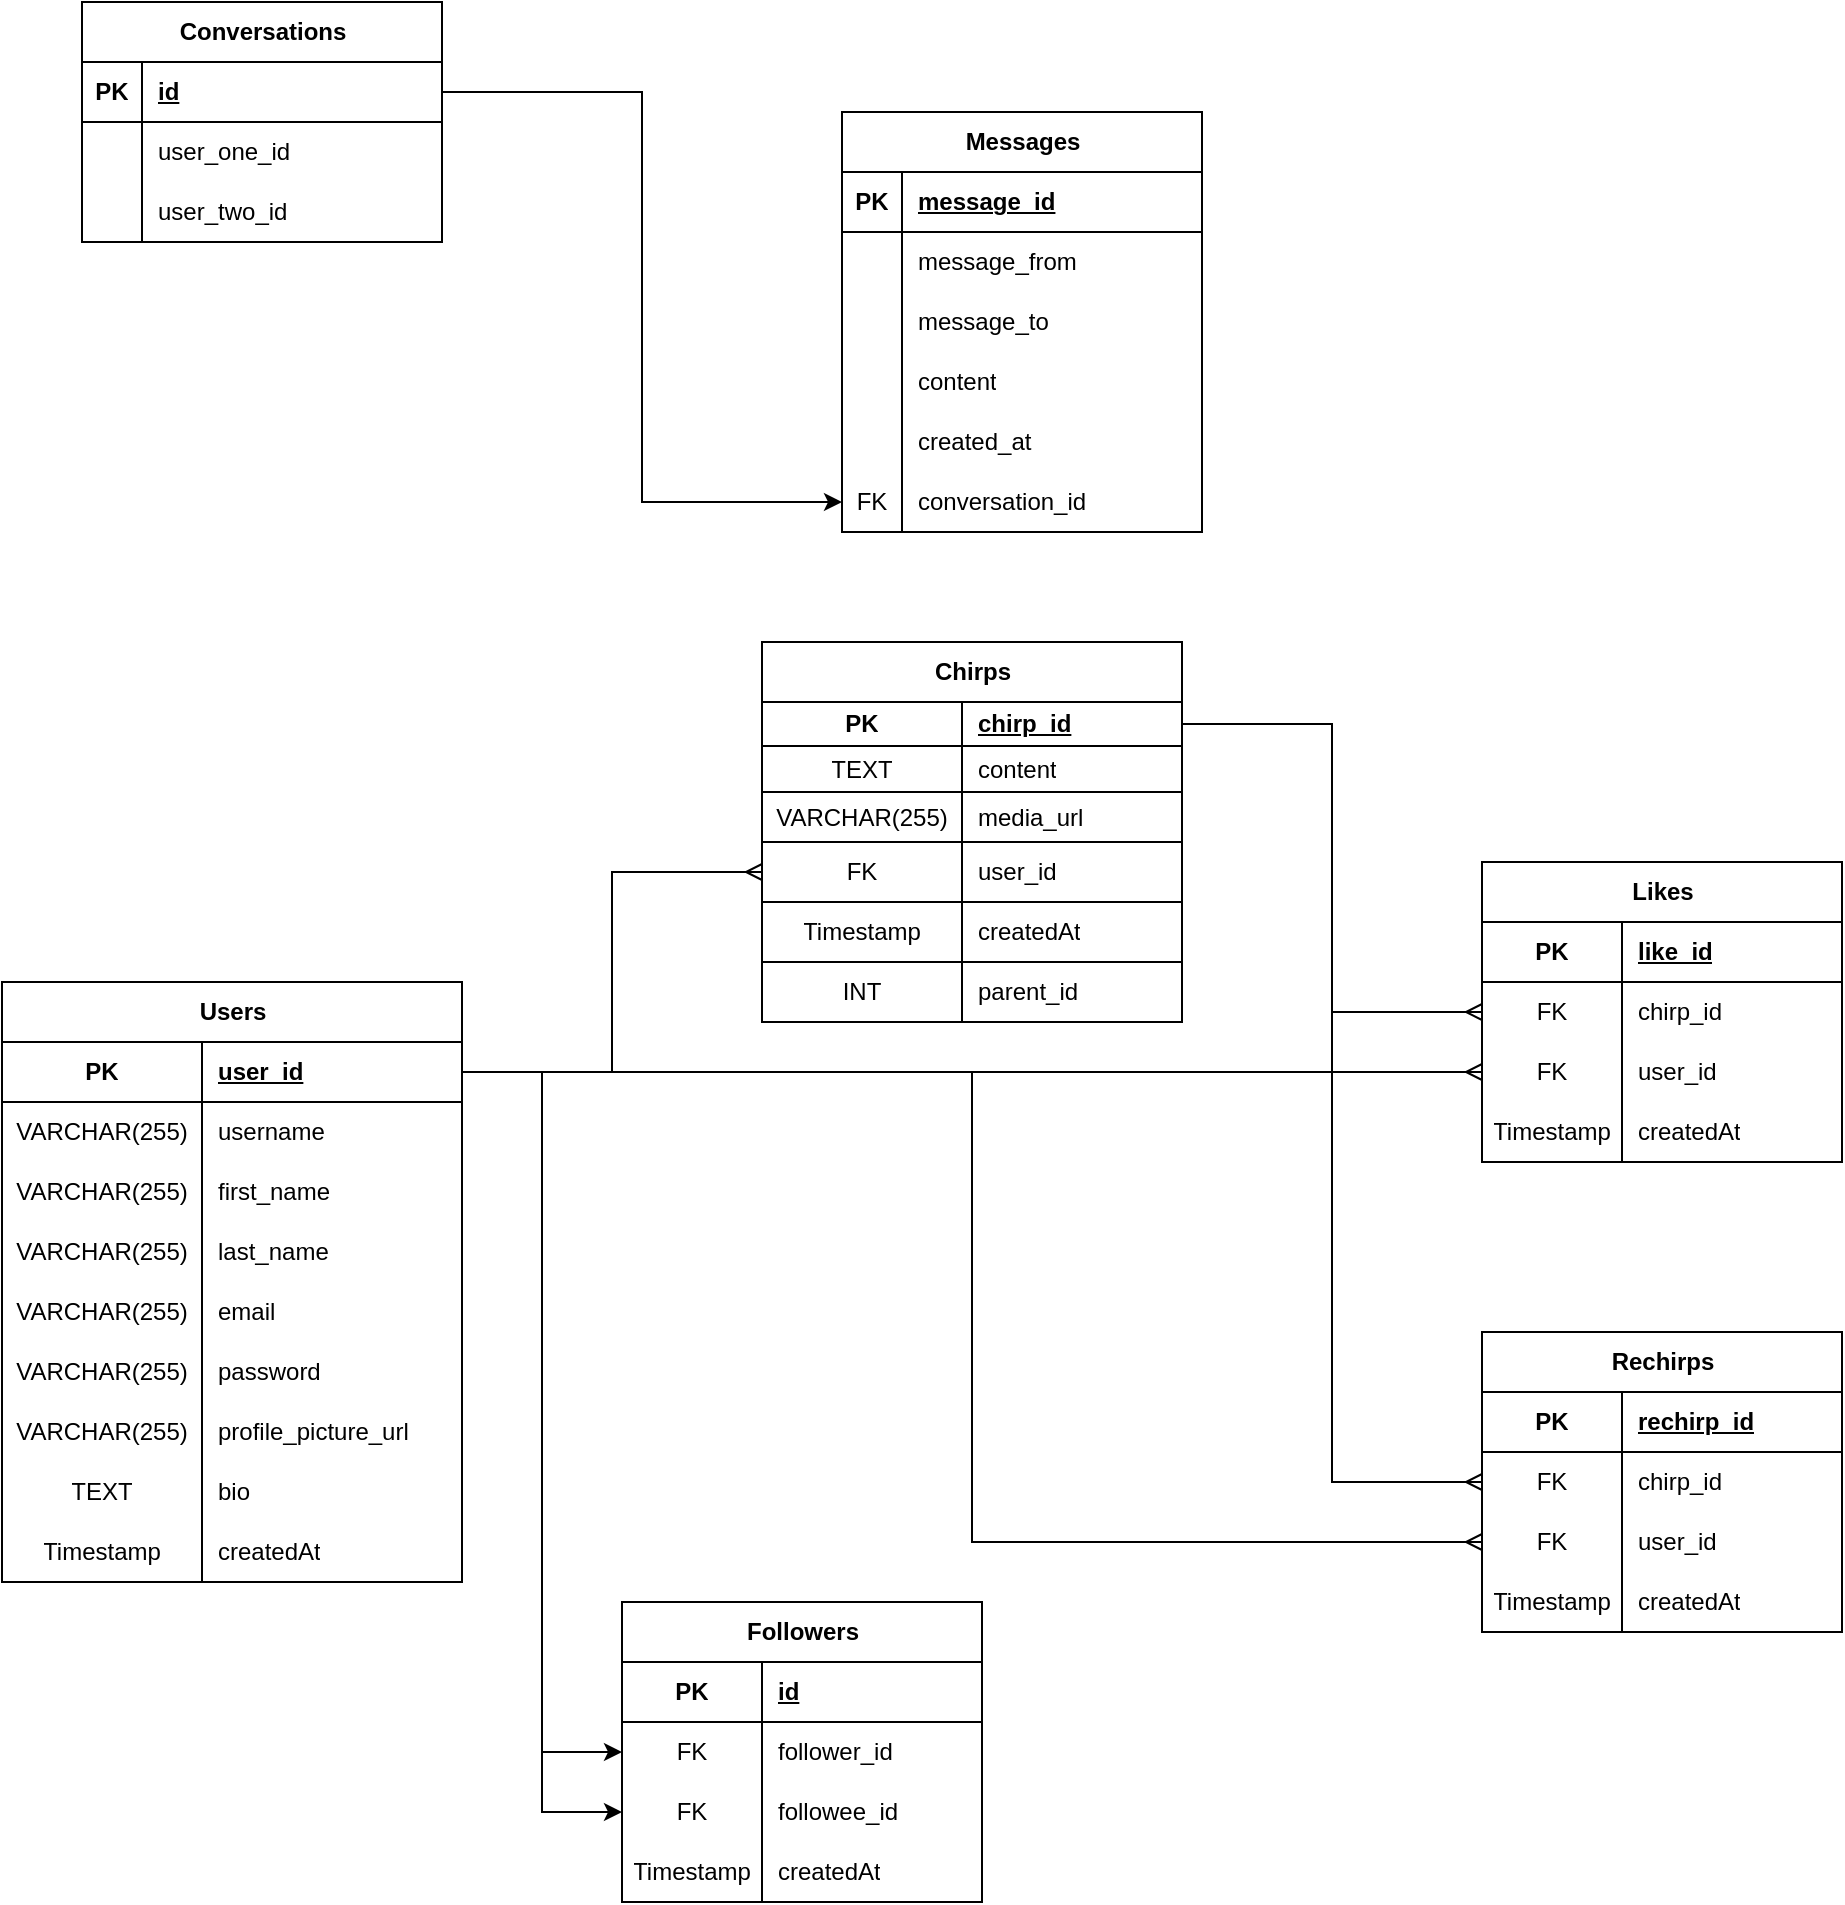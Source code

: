 <mxfile version="25.0.0">
  <diagram name="Page-1" id="9f46799a-70d6-7492-0946-bef42562c5a5">
    <mxGraphModel dx="2074" dy="1948" grid="1" gridSize="10" guides="1" tooltips="1" connect="1" arrows="1" fold="1" page="1" pageScale="1" pageWidth="1100" pageHeight="850" background="none" math="0" shadow="0">
      <root>
        <mxCell id="0" />
        <mxCell id="1" parent="0" />
        <mxCell id="TB1a8uiOFl3QJ2bbC-1j-5" value="Users" style="shape=table;startSize=30;container=1;collapsible=1;childLayout=tableLayout;fixedRows=1;rowLines=0;fontStyle=1;align=center;resizeLast=1;html=1;" parent="1" vertex="1">
          <mxGeometry x="120" y="250" width="230" height="300" as="geometry" />
        </mxCell>
        <mxCell id="TB1a8uiOFl3QJ2bbC-1j-6" value="" style="shape=tableRow;horizontal=0;startSize=0;swimlaneHead=0;swimlaneBody=0;fillColor=none;collapsible=0;dropTarget=0;points=[[0,0.5],[1,0.5]];portConstraint=eastwest;top=0;left=0;right=0;bottom=1;" parent="TB1a8uiOFl3QJ2bbC-1j-5" vertex="1">
          <mxGeometry y="30" width="230" height="30" as="geometry" />
        </mxCell>
        <mxCell id="TB1a8uiOFl3QJ2bbC-1j-7" value="PK" style="shape=partialRectangle;connectable=0;fillColor=none;top=0;left=0;bottom=0;right=0;fontStyle=1;overflow=hidden;whiteSpace=wrap;html=1;" parent="TB1a8uiOFl3QJ2bbC-1j-6" vertex="1">
          <mxGeometry width="100" height="30" as="geometry">
            <mxRectangle width="100" height="30" as="alternateBounds" />
          </mxGeometry>
        </mxCell>
        <mxCell id="TB1a8uiOFl3QJ2bbC-1j-8" value="user_id" style="shape=partialRectangle;connectable=0;fillColor=none;top=0;left=0;bottom=0;right=0;align=left;spacingLeft=6;fontStyle=5;overflow=hidden;whiteSpace=wrap;html=1;" parent="TB1a8uiOFl3QJ2bbC-1j-6" vertex="1">
          <mxGeometry x="100" width="130" height="30" as="geometry">
            <mxRectangle width="130" height="30" as="alternateBounds" />
          </mxGeometry>
        </mxCell>
        <mxCell id="TB1a8uiOFl3QJ2bbC-1j-9" value="" style="shape=tableRow;horizontal=0;startSize=0;swimlaneHead=0;swimlaneBody=0;fillColor=none;collapsible=0;dropTarget=0;points=[[0,0.5],[1,0.5]];portConstraint=eastwest;top=0;left=0;right=0;bottom=0;" parent="TB1a8uiOFl3QJ2bbC-1j-5" vertex="1">
          <mxGeometry y="60" width="230" height="30" as="geometry" />
        </mxCell>
        <mxCell id="TB1a8uiOFl3QJ2bbC-1j-10" value="VARCHAR(255)" style="shape=partialRectangle;connectable=0;fillColor=none;top=0;left=0;bottom=0;right=0;editable=1;overflow=hidden;whiteSpace=wrap;html=1;" parent="TB1a8uiOFl3QJ2bbC-1j-9" vertex="1">
          <mxGeometry width="100" height="30" as="geometry">
            <mxRectangle width="100" height="30" as="alternateBounds" />
          </mxGeometry>
        </mxCell>
        <mxCell id="TB1a8uiOFl3QJ2bbC-1j-11" value="username" style="shape=partialRectangle;connectable=0;fillColor=none;top=0;left=0;bottom=0;right=0;align=left;spacingLeft=6;overflow=hidden;whiteSpace=wrap;html=1;" parent="TB1a8uiOFl3QJ2bbC-1j-9" vertex="1">
          <mxGeometry x="100" width="130" height="30" as="geometry">
            <mxRectangle width="130" height="30" as="alternateBounds" />
          </mxGeometry>
        </mxCell>
        <mxCell id="TB1a8uiOFl3QJ2bbC-1j-12" value="" style="shape=tableRow;horizontal=0;startSize=0;swimlaneHead=0;swimlaneBody=0;fillColor=none;collapsible=0;dropTarget=0;points=[[0,0.5],[1,0.5]];portConstraint=eastwest;top=0;left=0;right=0;bottom=0;" parent="TB1a8uiOFl3QJ2bbC-1j-5" vertex="1">
          <mxGeometry y="90" width="230" height="30" as="geometry" />
        </mxCell>
        <mxCell id="TB1a8uiOFl3QJ2bbC-1j-13" value="VARCHAR(255)" style="shape=partialRectangle;connectable=0;fillColor=none;top=0;left=0;bottom=0;right=0;editable=1;overflow=hidden;whiteSpace=wrap;html=1;" parent="TB1a8uiOFl3QJ2bbC-1j-12" vertex="1">
          <mxGeometry width="100" height="30" as="geometry">
            <mxRectangle width="100" height="30" as="alternateBounds" />
          </mxGeometry>
        </mxCell>
        <mxCell id="TB1a8uiOFl3QJ2bbC-1j-14" value="first_name" style="shape=partialRectangle;connectable=0;fillColor=none;top=0;left=0;bottom=0;right=0;align=left;spacingLeft=6;overflow=hidden;whiteSpace=wrap;html=1;" parent="TB1a8uiOFl3QJ2bbC-1j-12" vertex="1">
          <mxGeometry x="100" width="130" height="30" as="geometry">
            <mxRectangle width="130" height="30" as="alternateBounds" />
          </mxGeometry>
        </mxCell>
        <mxCell id="TB1a8uiOFl3QJ2bbC-1j-15" value="" style="shape=tableRow;horizontal=0;startSize=0;swimlaneHead=0;swimlaneBody=0;fillColor=none;collapsible=0;dropTarget=0;points=[[0,0.5],[1,0.5]];portConstraint=eastwest;top=0;left=0;right=0;bottom=0;" parent="TB1a8uiOFl3QJ2bbC-1j-5" vertex="1">
          <mxGeometry y="120" width="230" height="30" as="geometry" />
        </mxCell>
        <mxCell id="TB1a8uiOFl3QJ2bbC-1j-16" value="VARCHAR(255)" style="shape=partialRectangle;connectable=0;fillColor=none;top=0;left=0;bottom=0;right=0;editable=1;overflow=hidden;whiteSpace=wrap;html=1;" parent="TB1a8uiOFl3QJ2bbC-1j-15" vertex="1">
          <mxGeometry width="100" height="30" as="geometry">
            <mxRectangle width="100" height="30" as="alternateBounds" />
          </mxGeometry>
        </mxCell>
        <mxCell id="TB1a8uiOFl3QJ2bbC-1j-17" value="last_name" style="shape=partialRectangle;connectable=0;fillColor=none;top=0;left=0;bottom=0;right=0;align=left;spacingLeft=6;overflow=hidden;whiteSpace=wrap;html=1;" parent="TB1a8uiOFl3QJ2bbC-1j-15" vertex="1">
          <mxGeometry x="100" width="130" height="30" as="geometry">
            <mxRectangle width="130" height="30" as="alternateBounds" />
          </mxGeometry>
        </mxCell>
        <mxCell id="TB1a8uiOFl3QJ2bbC-1j-79" style="shape=tableRow;horizontal=0;startSize=0;swimlaneHead=0;swimlaneBody=0;fillColor=none;collapsible=0;dropTarget=0;points=[[0,0.5],[1,0.5]];portConstraint=eastwest;top=0;left=0;right=0;bottom=0;" parent="TB1a8uiOFl3QJ2bbC-1j-5" vertex="1">
          <mxGeometry y="150" width="230" height="30" as="geometry" />
        </mxCell>
        <mxCell id="TB1a8uiOFl3QJ2bbC-1j-80" value="VARCHAR(255)" style="shape=partialRectangle;connectable=0;fillColor=none;top=0;left=0;bottom=0;right=0;editable=1;overflow=hidden;whiteSpace=wrap;html=1;" parent="TB1a8uiOFl3QJ2bbC-1j-79" vertex="1">
          <mxGeometry width="100" height="30" as="geometry">
            <mxRectangle width="100" height="30" as="alternateBounds" />
          </mxGeometry>
        </mxCell>
        <mxCell id="TB1a8uiOFl3QJ2bbC-1j-81" value="email" style="shape=partialRectangle;connectable=0;fillColor=none;top=0;left=0;bottom=0;right=0;align=left;spacingLeft=6;overflow=hidden;whiteSpace=wrap;html=1;" parent="TB1a8uiOFl3QJ2bbC-1j-79" vertex="1">
          <mxGeometry x="100" width="130" height="30" as="geometry">
            <mxRectangle width="130" height="30" as="alternateBounds" />
          </mxGeometry>
        </mxCell>
        <mxCell id="TB1a8uiOFl3QJ2bbC-1j-82" style="shape=tableRow;horizontal=0;startSize=0;swimlaneHead=0;swimlaneBody=0;fillColor=none;collapsible=0;dropTarget=0;points=[[0,0.5],[1,0.5]];portConstraint=eastwest;top=0;left=0;right=0;bottom=0;" parent="TB1a8uiOFl3QJ2bbC-1j-5" vertex="1">
          <mxGeometry y="180" width="230" height="30" as="geometry" />
        </mxCell>
        <mxCell id="TB1a8uiOFl3QJ2bbC-1j-83" value="VARCHAR(255)" style="shape=partialRectangle;connectable=0;fillColor=none;top=0;left=0;bottom=0;right=0;editable=1;overflow=hidden;whiteSpace=wrap;html=1;" parent="TB1a8uiOFl3QJ2bbC-1j-82" vertex="1">
          <mxGeometry width="100" height="30" as="geometry">
            <mxRectangle width="100" height="30" as="alternateBounds" />
          </mxGeometry>
        </mxCell>
        <mxCell id="TB1a8uiOFl3QJ2bbC-1j-84" value="password" style="shape=partialRectangle;connectable=0;fillColor=none;top=0;left=0;bottom=0;right=0;align=left;spacingLeft=6;overflow=hidden;whiteSpace=wrap;html=1;" parent="TB1a8uiOFl3QJ2bbC-1j-82" vertex="1">
          <mxGeometry x="100" width="130" height="30" as="geometry">
            <mxRectangle width="130" height="30" as="alternateBounds" />
          </mxGeometry>
        </mxCell>
        <mxCell id="TB1a8uiOFl3QJ2bbC-1j-85" style="shape=tableRow;horizontal=0;startSize=0;swimlaneHead=0;swimlaneBody=0;fillColor=none;collapsible=0;dropTarget=0;points=[[0,0.5],[1,0.5]];portConstraint=eastwest;top=0;left=0;right=0;bottom=0;" parent="TB1a8uiOFl3QJ2bbC-1j-5" vertex="1">
          <mxGeometry y="210" width="230" height="30" as="geometry" />
        </mxCell>
        <mxCell id="TB1a8uiOFl3QJ2bbC-1j-86" value="VARCHAR(255)" style="shape=partialRectangle;connectable=0;fillColor=none;top=0;left=0;bottom=0;right=0;editable=1;overflow=hidden;whiteSpace=wrap;html=1;" parent="TB1a8uiOFl3QJ2bbC-1j-85" vertex="1">
          <mxGeometry width="100" height="30" as="geometry">
            <mxRectangle width="100" height="30" as="alternateBounds" />
          </mxGeometry>
        </mxCell>
        <mxCell id="TB1a8uiOFl3QJ2bbC-1j-87" value="profile_picture_url" style="shape=partialRectangle;connectable=0;fillColor=none;top=0;left=0;bottom=0;right=0;align=left;spacingLeft=6;overflow=hidden;whiteSpace=wrap;html=1;" parent="TB1a8uiOFl3QJ2bbC-1j-85" vertex="1">
          <mxGeometry x="100" width="130" height="30" as="geometry">
            <mxRectangle width="130" height="30" as="alternateBounds" />
          </mxGeometry>
        </mxCell>
        <mxCell id="TB1a8uiOFl3QJ2bbC-1j-88" style="shape=tableRow;horizontal=0;startSize=0;swimlaneHead=0;swimlaneBody=0;fillColor=none;collapsible=0;dropTarget=0;points=[[0,0.5],[1,0.5]];portConstraint=eastwest;top=0;left=0;right=0;bottom=0;" parent="TB1a8uiOFl3QJ2bbC-1j-5" vertex="1">
          <mxGeometry y="240" width="230" height="30" as="geometry" />
        </mxCell>
        <mxCell id="TB1a8uiOFl3QJ2bbC-1j-89" value="TEXT" style="shape=partialRectangle;connectable=0;fillColor=none;top=0;left=0;bottom=0;right=0;editable=1;overflow=hidden;whiteSpace=wrap;html=1;" parent="TB1a8uiOFl3QJ2bbC-1j-88" vertex="1">
          <mxGeometry width="100" height="30" as="geometry">
            <mxRectangle width="100" height="30" as="alternateBounds" />
          </mxGeometry>
        </mxCell>
        <mxCell id="TB1a8uiOFl3QJ2bbC-1j-90" value="bio" style="shape=partialRectangle;connectable=0;fillColor=none;top=0;left=0;bottom=0;right=0;align=left;spacingLeft=6;overflow=hidden;whiteSpace=wrap;html=1;" parent="TB1a8uiOFl3QJ2bbC-1j-88" vertex="1">
          <mxGeometry x="100" width="130" height="30" as="geometry">
            <mxRectangle width="130" height="30" as="alternateBounds" />
          </mxGeometry>
        </mxCell>
        <mxCell id="TB1a8uiOFl3QJ2bbC-1j-154" style="shape=tableRow;horizontal=0;startSize=0;swimlaneHead=0;swimlaneBody=0;fillColor=none;collapsible=0;dropTarget=0;points=[[0,0.5],[1,0.5]];portConstraint=eastwest;top=0;left=0;right=0;bottom=0;" parent="TB1a8uiOFl3QJ2bbC-1j-5" vertex="1">
          <mxGeometry y="270" width="230" height="30" as="geometry" />
        </mxCell>
        <mxCell id="TB1a8uiOFl3QJ2bbC-1j-155" value="Timestamp" style="shape=partialRectangle;connectable=0;fillColor=none;top=0;left=0;bottom=0;right=0;editable=1;overflow=hidden;whiteSpace=wrap;html=1;" parent="TB1a8uiOFl3QJ2bbC-1j-154" vertex="1">
          <mxGeometry width="100" height="30" as="geometry">
            <mxRectangle width="100" height="30" as="alternateBounds" />
          </mxGeometry>
        </mxCell>
        <mxCell id="TB1a8uiOFl3QJ2bbC-1j-156" value="createdAt" style="shape=partialRectangle;connectable=0;fillColor=none;top=0;left=0;bottom=0;right=0;align=left;spacingLeft=6;overflow=hidden;whiteSpace=wrap;html=1;" parent="TB1a8uiOFl3QJ2bbC-1j-154" vertex="1">
          <mxGeometry x="100" width="130" height="30" as="geometry">
            <mxRectangle width="130" height="30" as="alternateBounds" />
          </mxGeometry>
        </mxCell>
        <mxCell id="TB1a8uiOFl3QJ2bbC-1j-39" value="Chirps" style="shape=table;startSize=30;container=1;collapsible=1;childLayout=tableLayout;fixedRows=1;rowLines=1;fontStyle=1;align=center;resizeLast=0;html=1;resizeLastRow=0;" parent="1" vertex="1">
          <mxGeometry x="500" y="80" width="210" height="190" as="geometry" />
        </mxCell>
        <mxCell id="TB1a8uiOFl3QJ2bbC-1j-40" value="" style="shape=tableRow;horizontal=0;startSize=0;swimlaneHead=0;swimlaneBody=0;fillColor=none;collapsible=0;dropTarget=0;points=[[0,0.5],[1,0.5]];portConstraint=eastwest;top=0;left=0;right=0;bottom=1;" parent="TB1a8uiOFl3QJ2bbC-1j-39" vertex="1">
          <mxGeometry y="30" width="210" height="22" as="geometry" />
        </mxCell>
        <mxCell id="TB1a8uiOFl3QJ2bbC-1j-41" value="PK" style="shape=partialRectangle;connectable=0;fillColor=none;top=0;left=0;bottom=0;right=0;fontStyle=1;overflow=hidden;whiteSpace=wrap;html=1;" parent="TB1a8uiOFl3QJ2bbC-1j-40" vertex="1">
          <mxGeometry width="100" height="22" as="geometry">
            <mxRectangle width="100" height="22" as="alternateBounds" />
          </mxGeometry>
        </mxCell>
        <mxCell id="TB1a8uiOFl3QJ2bbC-1j-42" value="chirp_id" style="shape=partialRectangle;connectable=0;fillColor=none;top=0;left=0;bottom=0;right=0;align=left;spacingLeft=6;fontStyle=5;overflow=hidden;whiteSpace=wrap;html=1;" parent="TB1a8uiOFl3QJ2bbC-1j-40" vertex="1">
          <mxGeometry x="100" width="110" height="22" as="geometry">
            <mxRectangle width="110" height="22" as="alternateBounds" />
          </mxGeometry>
        </mxCell>
        <mxCell id="TB1a8uiOFl3QJ2bbC-1j-43" value="" style="shape=tableRow;horizontal=0;startSize=0;swimlaneHead=0;swimlaneBody=0;fillColor=none;collapsible=0;dropTarget=0;points=[[0,0.5],[1,0.5]];portConstraint=eastwest;top=0;left=0;right=0;bottom=0;" parent="TB1a8uiOFl3QJ2bbC-1j-39" vertex="1">
          <mxGeometry y="52" width="210" height="23" as="geometry" />
        </mxCell>
        <mxCell id="TB1a8uiOFl3QJ2bbC-1j-44" value="TEXT" style="shape=partialRectangle;connectable=0;fillColor=none;top=0;left=0;bottom=0;right=0;editable=1;overflow=hidden;whiteSpace=wrap;html=1;" parent="TB1a8uiOFl3QJ2bbC-1j-43" vertex="1">
          <mxGeometry width="100" height="23" as="geometry">
            <mxRectangle width="100" height="23" as="alternateBounds" />
          </mxGeometry>
        </mxCell>
        <mxCell id="TB1a8uiOFl3QJ2bbC-1j-45" value="content" style="shape=partialRectangle;connectable=0;fillColor=none;top=0;left=0;bottom=0;right=0;align=left;spacingLeft=6;overflow=hidden;whiteSpace=wrap;html=1;" parent="TB1a8uiOFl3QJ2bbC-1j-43" vertex="1">
          <mxGeometry x="100" width="110" height="23" as="geometry">
            <mxRectangle width="110" height="23" as="alternateBounds" />
          </mxGeometry>
        </mxCell>
        <mxCell id="TB1a8uiOFl3QJ2bbC-1j-46" value="" style="shape=tableRow;horizontal=0;startSize=0;swimlaneHead=0;swimlaneBody=0;fillColor=none;collapsible=0;dropTarget=0;points=[[0,0.5],[1,0.5]];portConstraint=eastwest;top=0;left=0;right=0;bottom=0;" parent="TB1a8uiOFl3QJ2bbC-1j-39" vertex="1">
          <mxGeometry y="75" width="210" height="25" as="geometry" />
        </mxCell>
        <mxCell id="TB1a8uiOFl3QJ2bbC-1j-47" value="VARCHAR(255)" style="shape=partialRectangle;connectable=0;fillColor=none;top=0;left=0;bottom=0;right=0;editable=1;overflow=hidden;whiteSpace=wrap;html=1;" parent="TB1a8uiOFl3QJ2bbC-1j-46" vertex="1">
          <mxGeometry width="100" height="25" as="geometry">
            <mxRectangle width="100" height="25" as="alternateBounds" />
          </mxGeometry>
        </mxCell>
        <mxCell id="TB1a8uiOFl3QJ2bbC-1j-48" value="media_url" style="shape=partialRectangle;connectable=0;fillColor=none;top=0;left=0;bottom=0;right=0;align=left;spacingLeft=6;overflow=hidden;whiteSpace=wrap;html=1;" parent="TB1a8uiOFl3QJ2bbC-1j-46" vertex="1">
          <mxGeometry x="100" width="110" height="25" as="geometry">
            <mxRectangle width="110" height="25" as="alternateBounds" />
          </mxGeometry>
        </mxCell>
        <mxCell id="TB1a8uiOFl3QJ2bbC-1j-49" value="" style="shape=tableRow;horizontal=0;startSize=0;swimlaneHead=0;swimlaneBody=0;fillColor=none;collapsible=0;dropTarget=0;points=[[0,0.5],[1,0.5]];portConstraint=eastwest;top=0;left=0;right=0;bottom=0;" parent="TB1a8uiOFl3QJ2bbC-1j-39" vertex="1">
          <mxGeometry y="100" width="210" height="30" as="geometry" />
        </mxCell>
        <mxCell id="TB1a8uiOFl3QJ2bbC-1j-50" value="FK" style="shape=partialRectangle;connectable=0;fillColor=none;top=0;left=0;bottom=0;right=0;editable=1;overflow=hidden;whiteSpace=wrap;html=1;" parent="TB1a8uiOFl3QJ2bbC-1j-49" vertex="1">
          <mxGeometry width="100" height="30" as="geometry">
            <mxRectangle width="100" height="30" as="alternateBounds" />
          </mxGeometry>
        </mxCell>
        <mxCell id="TB1a8uiOFl3QJ2bbC-1j-51" value="user_id" style="shape=partialRectangle;connectable=0;fillColor=none;top=0;left=0;bottom=0;right=0;align=left;spacingLeft=6;overflow=hidden;whiteSpace=wrap;html=1;" parent="TB1a8uiOFl3QJ2bbC-1j-49" vertex="1">
          <mxGeometry x="100" width="110" height="30" as="geometry">
            <mxRectangle width="110" height="30" as="alternateBounds" />
          </mxGeometry>
        </mxCell>
        <mxCell id="TB1a8uiOFl3QJ2bbC-1j-151" style="shape=tableRow;horizontal=0;startSize=0;swimlaneHead=0;swimlaneBody=0;fillColor=none;collapsible=0;dropTarget=0;points=[[0,0.5],[1,0.5]];portConstraint=eastwest;top=0;left=0;right=0;bottom=0;" parent="TB1a8uiOFl3QJ2bbC-1j-39" vertex="1">
          <mxGeometry y="130" width="210" height="30" as="geometry" />
        </mxCell>
        <mxCell id="TB1a8uiOFl3QJ2bbC-1j-152" value="Timestamp" style="shape=partialRectangle;connectable=0;fillColor=none;top=0;left=0;bottom=0;right=0;editable=1;overflow=hidden;whiteSpace=wrap;html=1;" parent="TB1a8uiOFl3QJ2bbC-1j-151" vertex="1">
          <mxGeometry width="100" height="30" as="geometry">
            <mxRectangle width="100" height="30" as="alternateBounds" />
          </mxGeometry>
        </mxCell>
        <mxCell id="TB1a8uiOFl3QJ2bbC-1j-153" value="createdAt" style="shape=partialRectangle;connectable=0;fillColor=none;top=0;left=0;bottom=0;right=0;align=left;spacingLeft=6;overflow=hidden;whiteSpace=wrap;html=1;" parent="TB1a8uiOFl3QJ2bbC-1j-151" vertex="1">
          <mxGeometry x="100" width="110" height="30" as="geometry">
            <mxRectangle width="110" height="30" as="alternateBounds" />
          </mxGeometry>
        </mxCell>
        <mxCell id="TB1a8uiOFl3QJ2bbC-1j-173" style="shape=tableRow;horizontal=0;startSize=0;swimlaneHead=0;swimlaneBody=0;fillColor=none;collapsible=0;dropTarget=0;points=[[0,0.5],[1,0.5]];portConstraint=eastwest;top=0;left=0;right=0;bottom=0;" parent="TB1a8uiOFl3QJ2bbC-1j-39" vertex="1">
          <mxGeometry y="160" width="210" height="30" as="geometry" />
        </mxCell>
        <mxCell id="TB1a8uiOFl3QJ2bbC-1j-174" value="INT" style="shape=partialRectangle;connectable=0;fillColor=none;top=0;left=0;bottom=0;right=0;editable=1;overflow=hidden;whiteSpace=wrap;html=1;" parent="TB1a8uiOFl3QJ2bbC-1j-173" vertex="1">
          <mxGeometry width="100" height="30" as="geometry">
            <mxRectangle width="100" height="30" as="alternateBounds" />
          </mxGeometry>
        </mxCell>
        <mxCell id="TB1a8uiOFl3QJ2bbC-1j-175" value="parent_id" style="shape=partialRectangle;connectable=0;fillColor=none;top=0;left=0;bottom=0;right=0;align=left;spacingLeft=6;overflow=hidden;whiteSpace=wrap;html=1;" parent="TB1a8uiOFl3QJ2bbC-1j-173" vertex="1">
          <mxGeometry x="100" width="110" height="30" as="geometry">
            <mxRectangle width="110" height="30" as="alternateBounds" />
          </mxGeometry>
        </mxCell>
        <mxCell id="TB1a8uiOFl3QJ2bbC-1j-96" value="Rechirps" style="shape=table;startSize=30;container=1;collapsible=1;childLayout=tableLayout;fixedRows=1;rowLines=0;fontStyle=1;align=center;resizeLast=1;html=1;" parent="1" vertex="1">
          <mxGeometry x="860" y="425" width="180" height="150" as="geometry" />
        </mxCell>
        <mxCell id="TB1a8uiOFl3QJ2bbC-1j-97" value="" style="shape=tableRow;horizontal=0;startSize=0;swimlaneHead=0;swimlaneBody=0;fillColor=none;collapsible=0;dropTarget=0;points=[[0,0.5],[1,0.5]];portConstraint=eastwest;top=0;left=0;right=0;bottom=1;" parent="TB1a8uiOFl3QJ2bbC-1j-96" vertex="1">
          <mxGeometry y="30" width="180" height="30" as="geometry" />
        </mxCell>
        <mxCell id="TB1a8uiOFl3QJ2bbC-1j-98" value="PK" style="shape=partialRectangle;connectable=0;fillColor=none;top=0;left=0;bottom=0;right=0;fontStyle=1;overflow=hidden;whiteSpace=wrap;html=1;" parent="TB1a8uiOFl3QJ2bbC-1j-97" vertex="1">
          <mxGeometry width="70" height="30" as="geometry">
            <mxRectangle width="70" height="30" as="alternateBounds" />
          </mxGeometry>
        </mxCell>
        <mxCell id="TB1a8uiOFl3QJ2bbC-1j-99" value="rechirp_id" style="shape=partialRectangle;connectable=0;fillColor=none;top=0;left=0;bottom=0;right=0;align=left;spacingLeft=6;fontStyle=5;overflow=hidden;whiteSpace=wrap;html=1;" parent="TB1a8uiOFl3QJ2bbC-1j-97" vertex="1">
          <mxGeometry x="70" width="110" height="30" as="geometry">
            <mxRectangle width="110" height="30" as="alternateBounds" />
          </mxGeometry>
        </mxCell>
        <mxCell id="TB1a8uiOFl3QJ2bbC-1j-100" value="" style="shape=tableRow;horizontal=0;startSize=0;swimlaneHead=0;swimlaneBody=0;fillColor=none;collapsible=0;dropTarget=0;points=[[0,0.5],[1,0.5]];portConstraint=eastwest;top=0;left=0;right=0;bottom=0;" parent="TB1a8uiOFl3QJ2bbC-1j-96" vertex="1">
          <mxGeometry y="60" width="180" height="30" as="geometry" />
        </mxCell>
        <mxCell id="TB1a8uiOFl3QJ2bbC-1j-101" value="FK" style="shape=partialRectangle;connectable=0;fillColor=none;top=0;left=0;bottom=0;right=0;editable=1;overflow=hidden;whiteSpace=wrap;html=1;" parent="TB1a8uiOFl3QJ2bbC-1j-100" vertex="1">
          <mxGeometry width="70" height="30" as="geometry">
            <mxRectangle width="70" height="30" as="alternateBounds" />
          </mxGeometry>
        </mxCell>
        <mxCell id="TB1a8uiOFl3QJ2bbC-1j-102" value="chirp_id" style="shape=partialRectangle;connectable=0;fillColor=none;top=0;left=0;bottom=0;right=0;align=left;spacingLeft=6;overflow=hidden;whiteSpace=wrap;html=1;" parent="TB1a8uiOFl3QJ2bbC-1j-100" vertex="1">
          <mxGeometry x="70" width="110" height="30" as="geometry">
            <mxRectangle width="110" height="30" as="alternateBounds" />
          </mxGeometry>
        </mxCell>
        <mxCell id="TB1a8uiOFl3QJ2bbC-1j-103" value="" style="shape=tableRow;horizontal=0;startSize=0;swimlaneHead=0;swimlaneBody=0;fillColor=none;collapsible=0;dropTarget=0;points=[[0,0.5],[1,0.5]];portConstraint=eastwest;top=0;left=0;right=0;bottom=0;" parent="TB1a8uiOFl3QJ2bbC-1j-96" vertex="1">
          <mxGeometry y="90" width="180" height="30" as="geometry" />
        </mxCell>
        <mxCell id="TB1a8uiOFl3QJ2bbC-1j-104" value="FK" style="shape=partialRectangle;connectable=0;fillColor=none;top=0;left=0;bottom=0;right=0;editable=1;overflow=hidden;whiteSpace=wrap;html=1;" parent="TB1a8uiOFl3QJ2bbC-1j-103" vertex="1">
          <mxGeometry width="70" height="30" as="geometry">
            <mxRectangle width="70" height="30" as="alternateBounds" />
          </mxGeometry>
        </mxCell>
        <mxCell id="TB1a8uiOFl3QJ2bbC-1j-105" value="user_id" style="shape=partialRectangle;connectable=0;fillColor=none;top=0;left=0;bottom=0;right=0;align=left;spacingLeft=6;overflow=hidden;whiteSpace=wrap;html=1;" parent="TB1a8uiOFl3QJ2bbC-1j-103" vertex="1">
          <mxGeometry x="70" width="110" height="30" as="geometry">
            <mxRectangle width="110" height="30" as="alternateBounds" />
          </mxGeometry>
        </mxCell>
        <mxCell id="TB1a8uiOFl3QJ2bbC-1j-128" style="shape=tableRow;horizontal=0;startSize=0;swimlaneHead=0;swimlaneBody=0;fillColor=none;collapsible=0;dropTarget=0;points=[[0,0.5],[1,0.5]];portConstraint=eastwest;top=0;left=0;right=0;bottom=0;" parent="TB1a8uiOFl3QJ2bbC-1j-96" vertex="1">
          <mxGeometry y="120" width="180" height="30" as="geometry" />
        </mxCell>
        <mxCell id="TB1a8uiOFl3QJ2bbC-1j-129" value="Timestamp" style="shape=partialRectangle;connectable=0;fillColor=none;top=0;left=0;bottom=0;right=0;editable=1;overflow=hidden;whiteSpace=wrap;html=1;" parent="TB1a8uiOFl3QJ2bbC-1j-128" vertex="1">
          <mxGeometry width="70" height="30" as="geometry">
            <mxRectangle width="70" height="30" as="alternateBounds" />
          </mxGeometry>
        </mxCell>
        <mxCell id="TB1a8uiOFl3QJ2bbC-1j-130" value="createdAt" style="shape=partialRectangle;connectable=0;fillColor=none;top=0;left=0;bottom=0;right=0;align=left;spacingLeft=6;overflow=hidden;whiteSpace=wrap;html=1;" parent="TB1a8uiOFl3QJ2bbC-1j-128" vertex="1">
          <mxGeometry x="70" width="110" height="30" as="geometry">
            <mxRectangle width="110" height="30" as="alternateBounds" />
          </mxGeometry>
        </mxCell>
        <mxCell id="TB1a8uiOFl3QJ2bbC-1j-110" style="edgeStyle=orthogonalEdgeStyle;rounded=0;orthogonalLoop=1;jettySize=auto;html=1;entryX=0;entryY=0.5;entryDx=0;entryDy=0;endArrow=ERmany;endFill=0;" parent="1" source="TB1a8uiOFl3QJ2bbC-1j-40" target="TB1a8uiOFl3QJ2bbC-1j-100" edge="1">
          <mxGeometry relative="1" as="geometry" />
        </mxCell>
        <mxCell id="TB1a8uiOFl3QJ2bbC-1j-112" style="edgeStyle=orthogonalEdgeStyle;rounded=0;orthogonalLoop=1;jettySize=auto;html=1;entryX=0;entryY=0.5;entryDx=0;entryDy=0;endArrow=ERmany;endFill=0;" parent="1" source="TB1a8uiOFl3QJ2bbC-1j-6" target="TB1a8uiOFl3QJ2bbC-1j-103" edge="1">
          <mxGeometry relative="1" as="geometry" />
        </mxCell>
        <mxCell id="TB1a8uiOFl3QJ2bbC-1j-114" style="edgeStyle=orthogonalEdgeStyle;rounded=0;orthogonalLoop=1;jettySize=auto;html=1;entryX=0;entryY=0.5;entryDx=0;entryDy=0;endArrow=ERmany;endFill=0;" parent="1" source="TB1a8uiOFl3QJ2bbC-1j-6" target="TB1a8uiOFl3QJ2bbC-1j-49" edge="1">
          <mxGeometry relative="1" as="geometry" />
        </mxCell>
        <mxCell id="TB1a8uiOFl3QJ2bbC-1j-115" value="Followers" style="shape=table;startSize=30;container=1;collapsible=1;childLayout=tableLayout;fixedRows=1;rowLines=0;fontStyle=1;align=center;resizeLast=1;html=1;" parent="1" vertex="1">
          <mxGeometry x="430" y="560" width="180" height="150" as="geometry" />
        </mxCell>
        <mxCell id="TB1a8uiOFl3QJ2bbC-1j-116" value="" style="shape=tableRow;horizontal=0;startSize=0;swimlaneHead=0;swimlaneBody=0;fillColor=none;collapsible=0;dropTarget=0;points=[[0,0.5],[1,0.5]];portConstraint=eastwest;top=0;left=0;right=0;bottom=1;" parent="TB1a8uiOFl3QJ2bbC-1j-115" vertex="1">
          <mxGeometry y="30" width="180" height="30" as="geometry" />
        </mxCell>
        <mxCell id="TB1a8uiOFl3QJ2bbC-1j-117" value="PK" style="shape=partialRectangle;connectable=0;fillColor=none;top=0;left=0;bottom=0;right=0;fontStyle=1;overflow=hidden;whiteSpace=wrap;html=1;" parent="TB1a8uiOFl3QJ2bbC-1j-116" vertex="1">
          <mxGeometry width="70" height="30" as="geometry">
            <mxRectangle width="70" height="30" as="alternateBounds" />
          </mxGeometry>
        </mxCell>
        <mxCell id="TB1a8uiOFl3QJ2bbC-1j-118" value="id" style="shape=partialRectangle;connectable=0;fillColor=none;top=0;left=0;bottom=0;right=0;align=left;spacingLeft=6;fontStyle=5;overflow=hidden;whiteSpace=wrap;html=1;" parent="TB1a8uiOFl3QJ2bbC-1j-116" vertex="1">
          <mxGeometry x="70" width="110" height="30" as="geometry">
            <mxRectangle width="110" height="30" as="alternateBounds" />
          </mxGeometry>
        </mxCell>
        <mxCell id="TB1a8uiOFl3QJ2bbC-1j-119" value="" style="shape=tableRow;horizontal=0;startSize=0;swimlaneHead=0;swimlaneBody=0;fillColor=none;collapsible=0;dropTarget=0;points=[[0,0.5],[1,0.5]];portConstraint=eastwest;top=0;left=0;right=0;bottom=0;" parent="TB1a8uiOFl3QJ2bbC-1j-115" vertex="1">
          <mxGeometry y="60" width="180" height="30" as="geometry" />
        </mxCell>
        <mxCell id="TB1a8uiOFl3QJ2bbC-1j-120" value="FK" style="shape=partialRectangle;connectable=0;fillColor=none;top=0;left=0;bottom=0;right=0;editable=1;overflow=hidden;whiteSpace=wrap;html=1;" parent="TB1a8uiOFl3QJ2bbC-1j-119" vertex="1">
          <mxGeometry width="70" height="30" as="geometry">
            <mxRectangle width="70" height="30" as="alternateBounds" />
          </mxGeometry>
        </mxCell>
        <mxCell id="TB1a8uiOFl3QJ2bbC-1j-121" value="follower_id" style="shape=partialRectangle;connectable=0;fillColor=none;top=0;left=0;bottom=0;right=0;align=left;spacingLeft=6;overflow=hidden;whiteSpace=wrap;html=1;" parent="TB1a8uiOFl3QJ2bbC-1j-119" vertex="1">
          <mxGeometry x="70" width="110" height="30" as="geometry">
            <mxRectangle width="110" height="30" as="alternateBounds" />
          </mxGeometry>
        </mxCell>
        <mxCell id="TB1a8uiOFl3QJ2bbC-1j-122" value="" style="shape=tableRow;horizontal=0;startSize=0;swimlaneHead=0;swimlaneBody=0;fillColor=none;collapsible=0;dropTarget=0;points=[[0,0.5],[1,0.5]];portConstraint=eastwest;top=0;left=0;right=0;bottom=0;" parent="TB1a8uiOFl3QJ2bbC-1j-115" vertex="1">
          <mxGeometry y="90" width="180" height="30" as="geometry" />
        </mxCell>
        <mxCell id="TB1a8uiOFl3QJ2bbC-1j-123" value="FK" style="shape=partialRectangle;connectable=0;fillColor=none;top=0;left=0;bottom=0;right=0;editable=1;overflow=hidden;whiteSpace=wrap;html=1;" parent="TB1a8uiOFl3QJ2bbC-1j-122" vertex="1">
          <mxGeometry width="70" height="30" as="geometry">
            <mxRectangle width="70" height="30" as="alternateBounds" />
          </mxGeometry>
        </mxCell>
        <mxCell id="TB1a8uiOFl3QJ2bbC-1j-124" value="followee_id" style="shape=partialRectangle;connectable=0;fillColor=none;top=0;left=0;bottom=0;right=0;align=left;spacingLeft=6;overflow=hidden;whiteSpace=wrap;html=1;" parent="TB1a8uiOFl3QJ2bbC-1j-122" vertex="1">
          <mxGeometry x="70" width="110" height="30" as="geometry">
            <mxRectangle width="110" height="30" as="alternateBounds" />
          </mxGeometry>
        </mxCell>
        <mxCell id="TB1a8uiOFl3QJ2bbC-1j-125" value="" style="shape=tableRow;horizontal=0;startSize=0;swimlaneHead=0;swimlaneBody=0;fillColor=none;collapsible=0;dropTarget=0;points=[[0,0.5],[1,0.5]];portConstraint=eastwest;top=0;left=0;right=0;bottom=0;" parent="TB1a8uiOFl3QJ2bbC-1j-115" vertex="1">
          <mxGeometry y="120" width="180" height="30" as="geometry" />
        </mxCell>
        <mxCell id="TB1a8uiOFl3QJ2bbC-1j-126" value="Timestamp" style="shape=partialRectangle;connectable=0;fillColor=none;top=0;left=0;bottom=0;right=0;editable=1;overflow=hidden;whiteSpace=wrap;html=1;" parent="TB1a8uiOFl3QJ2bbC-1j-125" vertex="1">
          <mxGeometry width="70" height="30" as="geometry">
            <mxRectangle width="70" height="30" as="alternateBounds" />
          </mxGeometry>
        </mxCell>
        <mxCell id="TB1a8uiOFl3QJ2bbC-1j-127" value="createdAt" style="shape=partialRectangle;connectable=0;fillColor=none;top=0;left=0;bottom=0;right=0;align=left;spacingLeft=6;overflow=hidden;whiteSpace=wrap;html=1;" parent="TB1a8uiOFl3QJ2bbC-1j-125" vertex="1">
          <mxGeometry x="70" width="110" height="30" as="geometry">
            <mxRectangle width="110" height="30" as="alternateBounds" />
          </mxGeometry>
        </mxCell>
        <mxCell id="TB1a8uiOFl3QJ2bbC-1j-131" style="edgeStyle=orthogonalEdgeStyle;rounded=0;orthogonalLoop=1;jettySize=auto;html=1;entryX=0;entryY=0.5;entryDx=0;entryDy=0;" parent="1" source="TB1a8uiOFl3QJ2bbC-1j-6" target="TB1a8uiOFl3QJ2bbC-1j-115" edge="1">
          <mxGeometry relative="1" as="geometry" />
        </mxCell>
        <mxCell id="TB1a8uiOFl3QJ2bbC-1j-132" style="edgeStyle=orthogonalEdgeStyle;rounded=0;orthogonalLoop=1;jettySize=auto;html=1;entryX=0;entryY=0.5;entryDx=0;entryDy=0;" parent="1" source="TB1a8uiOFl3QJ2bbC-1j-6" target="TB1a8uiOFl3QJ2bbC-1j-122" edge="1">
          <mxGeometry relative="1" as="geometry" />
        </mxCell>
        <mxCell id="TB1a8uiOFl3QJ2bbC-1j-133" value="Likes" style="shape=table;startSize=30;container=1;collapsible=1;childLayout=tableLayout;fixedRows=1;rowLines=0;fontStyle=1;align=center;resizeLast=1;html=1;" parent="1" vertex="1">
          <mxGeometry x="860" y="190" width="180" height="150" as="geometry" />
        </mxCell>
        <mxCell id="TB1a8uiOFl3QJ2bbC-1j-134" value="" style="shape=tableRow;horizontal=0;startSize=0;swimlaneHead=0;swimlaneBody=0;fillColor=none;collapsible=0;dropTarget=0;points=[[0,0.5],[1,0.5]];portConstraint=eastwest;top=0;left=0;right=0;bottom=1;" parent="TB1a8uiOFl3QJ2bbC-1j-133" vertex="1">
          <mxGeometry y="30" width="180" height="30" as="geometry" />
        </mxCell>
        <mxCell id="TB1a8uiOFl3QJ2bbC-1j-135" value="PK" style="shape=partialRectangle;connectable=0;fillColor=none;top=0;left=0;bottom=0;right=0;fontStyle=1;overflow=hidden;whiteSpace=wrap;html=1;" parent="TB1a8uiOFl3QJ2bbC-1j-134" vertex="1">
          <mxGeometry width="70" height="30" as="geometry">
            <mxRectangle width="70" height="30" as="alternateBounds" />
          </mxGeometry>
        </mxCell>
        <mxCell id="TB1a8uiOFl3QJ2bbC-1j-136" value="like_id" style="shape=partialRectangle;connectable=0;fillColor=none;top=0;left=0;bottom=0;right=0;align=left;spacingLeft=6;fontStyle=5;overflow=hidden;whiteSpace=wrap;html=1;" parent="TB1a8uiOFl3QJ2bbC-1j-134" vertex="1">
          <mxGeometry x="70" width="110" height="30" as="geometry">
            <mxRectangle width="110" height="30" as="alternateBounds" />
          </mxGeometry>
        </mxCell>
        <mxCell id="TB1a8uiOFl3QJ2bbC-1j-140" value="" style="shape=tableRow;horizontal=0;startSize=0;swimlaneHead=0;swimlaneBody=0;fillColor=none;collapsible=0;dropTarget=0;points=[[0,0.5],[1,0.5]];portConstraint=eastwest;top=0;left=0;right=0;bottom=0;" parent="TB1a8uiOFl3QJ2bbC-1j-133" vertex="1">
          <mxGeometry y="60" width="180" height="30" as="geometry" />
        </mxCell>
        <mxCell id="TB1a8uiOFl3QJ2bbC-1j-141" value="FK" style="shape=partialRectangle;connectable=0;fillColor=none;top=0;left=0;bottom=0;right=0;editable=1;overflow=hidden;whiteSpace=wrap;html=1;" parent="TB1a8uiOFl3QJ2bbC-1j-140" vertex="1">
          <mxGeometry width="70" height="30" as="geometry">
            <mxRectangle width="70" height="30" as="alternateBounds" />
          </mxGeometry>
        </mxCell>
        <mxCell id="TB1a8uiOFl3QJ2bbC-1j-142" value="chirp_id" style="shape=partialRectangle;connectable=0;fillColor=none;top=0;left=0;bottom=0;right=0;align=left;spacingLeft=6;overflow=hidden;whiteSpace=wrap;html=1;" parent="TB1a8uiOFl3QJ2bbC-1j-140" vertex="1">
          <mxGeometry x="70" width="110" height="30" as="geometry">
            <mxRectangle width="110" height="30" as="alternateBounds" />
          </mxGeometry>
        </mxCell>
        <mxCell id="TB1a8uiOFl3QJ2bbC-1j-143" value="" style="shape=tableRow;horizontal=0;startSize=0;swimlaneHead=0;swimlaneBody=0;fillColor=none;collapsible=0;dropTarget=0;points=[[0,0.5],[1,0.5]];portConstraint=eastwest;top=0;left=0;right=0;bottom=0;" parent="TB1a8uiOFl3QJ2bbC-1j-133" vertex="1">
          <mxGeometry y="90" width="180" height="30" as="geometry" />
        </mxCell>
        <mxCell id="TB1a8uiOFl3QJ2bbC-1j-144" value="FK" style="shape=partialRectangle;connectable=0;fillColor=none;top=0;left=0;bottom=0;right=0;editable=1;overflow=hidden;whiteSpace=wrap;html=1;" parent="TB1a8uiOFl3QJ2bbC-1j-143" vertex="1">
          <mxGeometry width="70" height="30" as="geometry">
            <mxRectangle width="70" height="30" as="alternateBounds" />
          </mxGeometry>
        </mxCell>
        <mxCell id="TB1a8uiOFl3QJ2bbC-1j-145" value="user_id" style="shape=partialRectangle;connectable=0;fillColor=none;top=0;left=0;bottom=0;right=0;align=left;spacingLeft=6;overflow=hidden;whiteSpace=wrap;html=1;" parent="TB1a8uiOFl3QJ2bbC-1j-143" vertex="1">
          <mxGeometry x="70" width="110" height="30" as="geometry">
            <mxRectangle width="110" height="30" as="alternateBounds" />
          </mxGeometry>
        </mxCell>
        <mxCell id="TB1a8uiOFl3QJ2bbC-1j-146" style="shape=tableRow;horizontal=0;startSize=0;swimlaneHead=0;swimlaneBody=0;fillColor=none;collapsible=0;dropTarget=0;points=[[0,0.5],[1,0.5]];portConstraint=eastwest;top=0;left=0;right=0;bottom=0;" parent="TB1a8uiOFl3QJ2bbC-1j-133" vertex="1">
          <mxGeometry y="120" width="180" height="30" as="geometry" />
        </mxCell>
        <mxCell id="TB1a8uiOFl3QJ2bbC-1j-147" value="Timestamp" style="shape=partialRectangle;connectable=0;fillColor=none;top=0;left=0;bottom=0;right=0;editable=1;overflow=hidden;whiteSpace=wrap;html=1;" parent="TB1a8uiOFl3QJ2bbC-1j-146" vertex="1">
          <mxGeometry width="70" height="30" as="geometry">
            <mxRectangle width="70" height="30" as="alternateBounds" />
          </mxGeometry>
        </mxCell>
        <mxCell id="TB1a8uiOFl3QJ2bbC-1j-148" value="createdAt" style="shape=partialRectangle;connectable=0;fillColor=none;top=0;left=0;bottom=0;right=0;align=left;spacingLeft=6;overflow=hidden;whiteSpace=wrap;html=1;" parent="TB1a8uiOFl3QJ2bbC-1j-146" vertex="1">
          <mxGeometry x="70" width="110" height="30" as="geometry">
            <mxRectangle width="110" height="30" as="alternateBounds" />
          </mxGeometry>
        </mxCell>
        <mxCell id="TB1a8uiOFl3QJ2bbC-1j-149" style="edgeStyle=orthogonalEdgeStyle;rounded=0;orthogonalLoop=1;jettySize=auto;html=1;entryX=0;entryY=0.5;entryDx=0;entryDy=0;endArrow=ERmany;endFill=0;" parent="1" source="TB1a8uiOFl3QJ2bbC-1j-40" target="TB1a8uiOFl3QJ2bbC-1j-140" edge="1">
          <mxGeometry relative="1" as="geometry" />
        </mxCell>
        <mxCell id="TB1a8uiOFl3QJ2bbC-1j-150" style="edgeStyle=orthogonalEdgeStyle;rounded=0;orthogonalLoop=1;jettySize=auto;html=1;entryX=0;entryY=0.5;entryDx=0;entryDy=0;endArrow=ERmany;endFill=0;" parent="1" source="TB1a8uiOFl3QJ2bbC-1j-6" target="TB1a8uiOFl3QJ2bbC-1j-143" edge="1">
          <mxGeometry relative="1" as="geometry" />
        </mxCell>
        <mxCell id="VclsMlLV84vvS9p_r83h-1" value="Messages" style="shape=table;startSize=30;container=1;collapsible=1;childLayout=tableLayout;fixedRows=1;rowLines=0;fontStyle=1;align=center;resizeLast=1;html=1;" parent="1" vertex="1">
          <mxGeometry x="540" y="-185" width="180" height="210" as="geometry" />
        </mxCell>
        <mxCell id="VclsMlLV84vvS9p_r83h-2" value="" style="shape=tableRow;horizontal=0;startSize=0;swimlaneHead=0;swimlaneBody=0;fillColor=none;collapsible=0;dropTarget=0;points=[[0,0.5],[1,0.5]];portConstraint=eastwest;top=0;left=0;right=0;bottom=1;" parent="VclsMlLV84vvS9p_r83h-1" vertex="1">
          <mxGeometry y="30" width="180" height="30" as="geometry" />
        </mxCell>
        <mxCell id="VclsMlLV84vvS9p_r83h-3" value="PK" style="shape=partialRectangle;connectable=0;fillColor=none;top=0;left=0;bottom=0;right=0;fontStyle=1;overflow=hidden;whiteSpace=wrap;html=1;" parent="VclsMlLV84vvS9p_r83h-2" vertex="1">
          <mxGeometry width="30" height="30" as="geometry">
            <mxRectangle width="30" height="30" as="alternateBounds" />
          </mxGeometry>
        </mxCell>
        <mxCell id="VclsMlLV84vvS9p_r83h-4" value="message_id" style="shape=partialRectangle;connectable=0;fillColor=none;top=0;left=0;bottom=0;right=0;align=left;spacingLeft=6;fontStyle=5;overflow=hidden;whiteSpace=wrap;html=1;" parent="VclsMlLV84vvS9p_r83h-2" vertex="1">
          <mxGeometry x="30" width="150" height="30" as="geometry">
            <mxRectangle width="150" height="30" as="alternateBounds" />
          </mxGeometry>
        </mxCell>
        <mxCell id="VclsMlLV84vvS9p_r83h-5" value="" style="shape=tableRow;horizontal=0;startSize=0;swimlaneHead=0;swimlaneBody=0;fillColor=none;collapsible=0;dropTarget=0;points=[[0,0.5],[1,0.5]];portConstraint=eastwest;top=0;left=0;right=0;bottom=0;" parent="VclsMlLV84vvS9p_r83h-1" vertex="1">
          <mxGeometry y="60" width="180" height="30" as="geometry" />
        </mxCell>
        <mxCell id="VclsMlLV84vvS9p_r83h-6" value="" style="shape=partialRectangle;connectable=0;fillColor=none;top=0;left=0;bottom=0;right=0;editable=1;overflow=hidden;whiteSpace=wrap;html=1;" parent="VclsMlLV84vvS9p_r83h-5" vertex="1">
          <mxGeometry width="30" height="30" as="geometry">
            <mxRectangle width="30" height="30" as="alternateBounds" />
          </mxGeometry>
        </mxCell>
        <mxCell id="VclsMlLV84vvS9p_r83h-7" value="message_from" style="shape=partialRectangle;connectable=0;fillColor=none;top=0;left=0;bottom=0;right=0;align=left;spacingLeft=6;overflow=hidden;whiteSpace=wrap;html=1;" parent="VclsMlLV84vvS9p_r83h-5" vertex="1">
          <mxGeometry x="30" width="150" height="30" as="geometry">
            <mxRectangle width="150" height="30" as="alternateBounds" />
          </mxGeometry>
        </mxCell>
        <mxCell id="VclsMlLV84vvS9p_r83h-8" value="" style="shape=tableRow;horizontal=0;startSize=0;swimlaneHead=0;swimlaneBody=0;fillColor=none;collapsible=0;dropTarget=0;points=[[0,0.5],[1,0.5]];portConstraint=eastwest;top=0;left=0;right=0;bottom=0;" parent="VclsMlLV84vvS9p_r83h-1" vertex="1">
          <mxGeometry y="90" width="180" height="30" as="geometry" />
        </mxCell>
        <mxCell id="VclsMlLV84vvS9p_r83h-9" value="" style="shape=partialRectangle;connectable=0;fillColor=none;top=0;left=0;bottom=0;right=0;editable=1;overflow=hidden;whiteSpace=wrap;html=1;" parent="VclsMlLV84vvS9p_r83h-8" vertex="1">
          <mxGeometry width="30" height="30" as="geometry">
            <mxRectangle width="30" height="30" as="alternateBounds" />
          </mxGeometry>
        </mxCell>
        <mxCell id="VclsMlLV84vvS9p_r83h-10" value="message_to" style="shape=partialRectangle;connectable=0;fillColor=none;top=0;left=0;bottom=0;right=0;align=left;spacingLeft=6;overflow=hidden;whiteSpace=wrap;html=1;" parent="VclsMlLV84vvS9p_r83h-8" vertex="1">
          <mxGeometry x="30" width="150" height="30" as="geometry">
            <mxRectangle width="150" height="30" as="alternateBounds" />
          </mxGeometry>
        </mxCell>
        <mxCell id="VclsMlLV84vvS9p_r83h-11" value="" style="shape=tableRow;horizontal=0;startSize=0;swimlaneHead=0;swimlaneBody=0;fillColor=none;collapsible=0;dropTarget=0;points=[[0,0.5],[1,0.5]];portConstraint=eastwest;top=0;left=0;right=0;bottom=0;" parent="VclsMlLV84vvS9p_r83h-1" vertex="1">
          <mxGeometry y="120" width="180" height="30" as="geometry" />
        </mxCell>
        <mxCell id="VclsMlLV84vvS9p_r83h-12" value="" style="shape=partialRectangle;connectable=0;fillColor=none;top=0;left=0;bottom=0;right=0;editable=1;overflow=hidden;whiteSpace=wrap;html=1;" parent="VclsMlLV84vvS9p_r83h-11" vertex="1">
          <mxGeometry width="30" height="30" as="geometry">
            <mxRectangle width="30" height="30" as="alternateBounds" />
          </mxGeometry>
        </mxCell>
        <mxCell id="VclsMlLV84vvS9p_r83h-13" value="content" style="shape=partialRectangle;connectable=0;fillColor=none;top=0;left=0;bottom=0;right=0;align=left;spacingLeft=6;overflow=hidden;whiteSpace=wrap;html=1;" parent="VclsMlLV84vvS9p_r83h-11" vertex="1">
          <mxGeometry x="30" width="150" height="30" as="geometry">
            <mxRectangle width="150" height="30" as="alternateBounds" />
          </mxGeometry>
        </mxCell>
        <mxCell id="VclsMlLV84vvS9p_r83h-27" style="shape=tableRow;horizontal=0;startSize=0;swimlaneHead=0;swimlaneBody=0;fillColor=none;collapsible=0;dropTarget=0;points=[[0,0.5],[1,0.5]];portConstraint=eastwest;top=0;left=0;right=0;bottom=0;" parent="VclsMlLV84vvS9p_r83h-1" vertex="1">
          <mxGeometry y="150" width="180" height="30" as="geometry" />
        </mxCell>
        <mxCell id="VclsMlLV84vvS9p_r83h-28" value="" style="shape=partialRectangle;connectable=0;fillColor=none;top=0;left=0;bottom=0;right=0;editable=1;overflow=hidden;whiteSpace=wrap;html=1;" parent="VclsMlLV84vvS9p_r83h-27" vertex="1">
          <mxGeometry width="30" height="30" as="geometry">
            <mxRectangle width="30" height="30" as="alternateBounds" />
          </mxGeometry>
        </mxCell>
        <mxCell id="VclsMlLV84vvS9p_r83h-29" value="created_at" style="shape=partialRectangle;connectable=0;fillColor=none;top=0;left=0;bottom=0;right=0;align=left;spacingLeft=6;overflow=hidden;whiteSpace=wrap;html=1;" parent="VclsMlLV84vvS9p_r83h-27" vertex="1">
          <mxGeometry x="30" width="150" height="30" as="geometry">
            <mxRectangle width="150" height="30" as="alternateBounds" />
          </mxGeometry>
        </mxCell>
        <mxCell id="rNQByfZXMgO87tSBnHc1-14" style="shape=tableRow;horizontal=0;startSize=0;swimlaneHead=0;swimlaneBody=0;fillColor=none;collapsible=0;dropTarget=0;points=[[0,0.5],[1,0.5]];portConstraint=eastwest;top=0;left=0;right=0;bottom=0;" vertex="1" parent="VclsMlLV84vvS9p_r83h-1">
          <mxGeometry y="180" width="180" height="30" as="geometry" />
        </mxCell>
        <mxCell id="rNQByfZXMgO87tSBnHc1-15" value="FK" style="shape=partialRectangle;connectable=0;fillColor=none;top=0;left=0;bottom=0;right=0;editable=1;overflow=hidden;whiteSpace=wrap;html=1;" vertex="1" parent="rNQByfZXMgO87tSBnHc1-14">
          <mxGeometry width="30" height="30" as="geometry">
            <mxRectangle width="30" height="30" as="alternateBounds" />
          </mxGeometry>
        </mxCell>
        <mxCell id="rNQByfZXMgO87tSBnHc1-16" value="conversation_id" style="shape=partialRectangle;connectable=0;fillColor=none;top=0;left=0;bottom=0;right=0;align=left;spacingLeft=6;overflow=hidden;whiteSpace=wrap;html=1;" vertex="1" parent="rNQByfZXMgO87tSBnHc1-14">
          <mxGeometry x="30" width="150" height="30" as="geometry">
            <mxRectangle width="150" height="30" as="alternateBounds" />
          </mxGeometry>
        </mxCell>
        <mxCell id="VclsMlLV84vvS9p_r83h-33" style="edgeStyle=orthogonalEdgeStyle;rounded=0;orthogonalLoop=1;jettySize=auto;html=1;entryX=0;entryY=0.5;entryDx=0;entryDy=0;" parent="1" source="TB1a8uiOFl3QJ2bbC-1j-6" edge="1">
          <mxGeometry relative="1" as="geometry" />
        </mxCell>
        <mxCell id="VclsMlLV84vvS9p_r83h-34" style="edgeStyle=orthogonalEdgeStyle;rounded=0;orthogonalLoop=1;jettySize=auto;html=1;exitX=0;exitY=0.5;exitDx=0;exitDy=0;entryX=0;entryY=0.5;entryDx=0;entryDy=0;" parent="1" source="TB1a8uiOFl3QJ2bbC-1j-6" edge="1">
          <mxGeometry relative="1" as="geometry" />
        </mxCell>
        <mxCell id="rNQByfZXMgO87tSBnHc1-1" value="Conversations" style="shape=table;startSize=30;container=1;collapsible=1;childLayout=tableLayout;fixedRows=1;rowLines=0;fontStyle=1;align=center;resizeLast=1;html=1;" vertex="1" parent="1">
          <mxGeometry x="160" y="-240" width="180" height="120" as="geometry" />
        </mxCell>
        <mxCell id="rNQByfZXMgO87tSBnHc1-2" value="" style="shape=tableRow;horizontal=0;startSize=0;swimlaneHead=0;swimlaneBody=0;fillColor=none;collapsible=0;dropTarget=0;points=[[0,0.5],[1,0.5]];portConstraint=eastwest;top=0;left=0;right=0;bottom=1;" vertex="1" parent="rNQByfZXMgO87tSBnHc1-1">
          <mxGeometry y="30" width="180" height="30" as="geometry" />
        </mxCell>
        <mxCell id="rNQByfZXMgO87tSBnHc1-3" value="PK" style="shape=partialRectangle;connectable=0;fillColor=none;top=0;left=0;bottom=0;right=0;fontStyle=1;overflow=hidden;whiteSpace=wrap;html=1;" vertex="1" parent="rNQByfZXMgO87tSBnHc1-2">
          <mxGeometry width="30" height="30" as="geometry">
            <mxRectangle width="30" height="30" as="alternateBounds" />
          </mxGeometry>
        </mxCell>
        <mxCell id="rNQByfZXMgO87tSBnHc1-4" value="id" style="shape=partialRectangle;connectable=0;fillColor=none;top=0;left=0;bottom=0;right=0;align=left;spacingLeft=6;fontStyle=5;overflow=hidden;whiteSpace=wrap;html=1;" vertex="1" parent="rNQByfZXMgO87tSBnHc1-2">
          <mxGeometry x="30" width="150" height="30" as="geometry">
            <mxRectangle width="150" height="30" as="alternateBounds" />
          </mxGeometry>
        </mxCell>
        <mxCell id="rNQByfZXMgO87tSBnHc1-5" value="" style="shape=tableRow;horizontal=0;startSize=0;swimlaneHead=0;swimlaneBody=0;fillColor=none;collapsible=0;dropTarget=0;points=[[0,0.5],[1,0.5]];portConstraint=eastwest;top=0;left=0;right=0;bottom=0;" vertex="1" parent="rNQByfZXMgO87tSBnHc1-1">
          <mxGeometry y="60" width="180" height="30" as="geometry" />
        </mxCell>
        <mxCell id="rNQByfZXMgO87tSBnHc1-6" value="" style="shape=partialRectangle;connectable=0;fillColor=none;top=0;left=0;bottom=0;right=0;editable=1;overflow=hidden;whiteSpace=wrap;html=1;" vertex="1" parent="rNQByfZXMgO87tSBnHc1-5">
          <mxGeometry width="30" height="30" as="geometry">
            <mxRectangle width="30" height="30" as="alternateBounds" />
          </mxGeometry>
        </mxCell>
        <mxCell id="rNQByfZXMgO87tSBnHc1-7" value="user_one_id" style="shape=partialRectangle;connectable=0;fillColor=none;top=0;left=0;bottom=0;right=0;align=left;spacingLeft=6;overflow=hidden;whiteSpace=wrap;html=1;" vertex="1" parent="rNQByfZXMgO87tSBnHc1-5">
          <mxGeometry x="30" width="150" height="30" as="geometry">
            <mxRectangle width="150" height="30" as="alternateBounds" />
          </mxGeometry>
        </mxCell>
        <mxCell id="rNQByfZXMgO87tSBnHc1-8" value="" style="shape=tableRow;horizontal=0;startSize=0;swimlaneHead=0;swimlaneBody=0;fillColor=none;collapsible=0;dropTarget=0;points=[[0,0.5],[1,0.5]];portConstraint=eastwest;top=0;left=0;right=0;bottom=0;" vertex="1" parent="rNQByfZXMgO87tSBnHc1-1">
          <mxGeometry y="90" width="180" height="30" as="geometry" />
        </mxCell>
        <mxCell id="rNQByfZXMgO87tSBnHc1-9" value="" style="shape=partialRectangle;connectable=0;fillColor=none;top=0;left=0;bottom=0;right=0;editable=1;overflow=hidden;whiteSpace=wrap;html=1;" vertex="1" parent="rNQByfZXMgO87tSBnHc1-8">
          <mxGeometry width="30" height="30" as="geometry">
            <mxRectangle width="30" height="30" as="alternateBounds" />
          </mxGeometry>
        </mxCell>
        <mxCell id="rNQByfZXMgO87tSBnHc1-10" value="user_two_id" style="shape=partialRectangle;connectable=0;fillColor=none;top=0;left=0;bottom=0;right=0;align=left;spacingLeft=6;overflow=hidden;whiteSpace=wrap;html=1;" vertex="1" parent="rNQByfZXMgO87tSBnHc1-8">
          <mxGeometry x="30" width="150" height="30" as="geometry">
            <mxRectangle width="150" height="30" as="alternateBounds" />
          </mxGeometry>
        </mxCell>
        <mxCell id="rNQByfZXMgO87tSBnHc1-18" style="edgeStyle=orthogonalEdgeStyle;rounded=0;orthogonalLoop=1;jettySize=auto;html=1;entryX=0;entryY=0.5;entryDx=0;entryDy=0;" edge="1" parent="1" source="rNQByfZXMgO87tSBnHc1-2" target="rNQByfZXMgO87tSBnHc1-14">
          <mxGeometry relative="1" as="geometry" />
        </mxCell>
      </root>
    </mxGraphModel>
  </diagram>
</mxfile>
